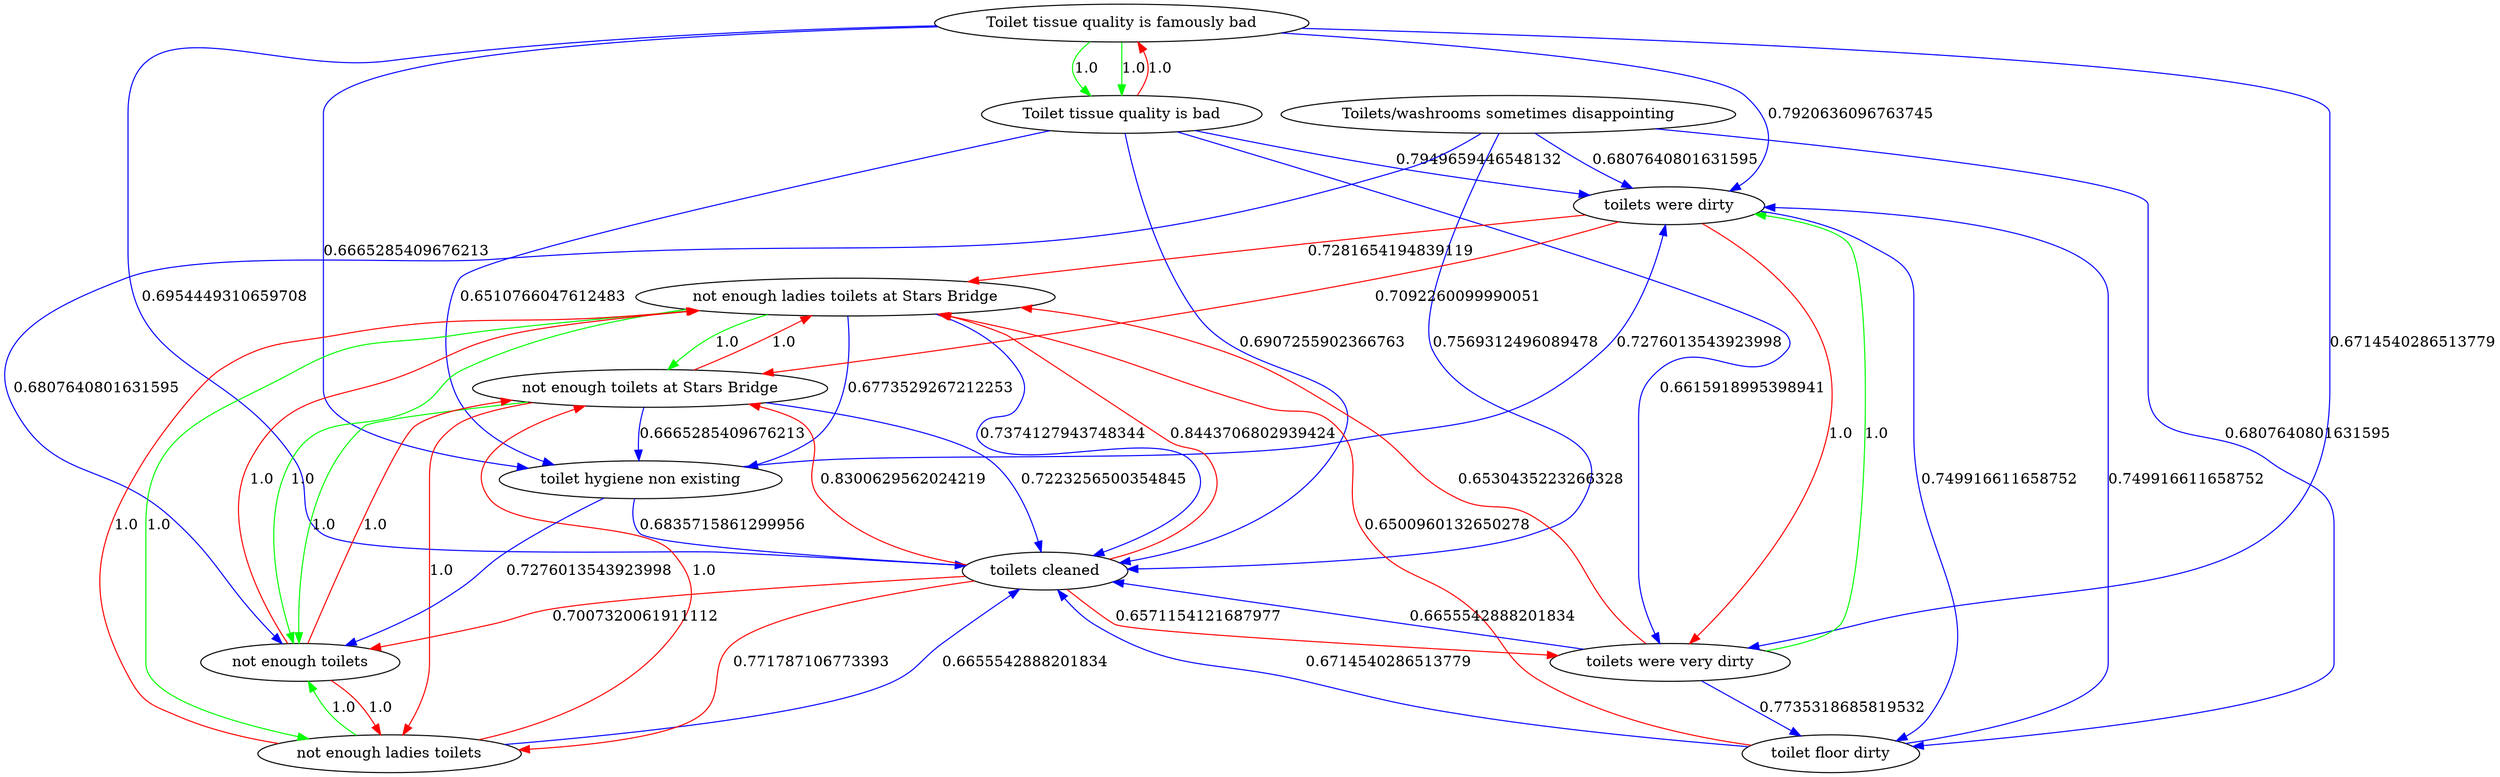 digraph rawGraph {
"Toilet tissue quality is famously bad";"Toilet tissue quality is bad";"Toilets/washrooms sometimes disappointing";"not enough ladies toilets at Stars Bridge";"not enough toilets at Stars Bridge";"not enough toilets";"not enough ladies toilets";"toilet floor dirty";"toilet hygiene non existing";"toilets cleaned";"toilets were very dirty";"toilets were dirty";"Toilet tissue quality is famously bad" -> "Toilet tissue quality is bad" [label=1.0] [color=green]
"Toilet tissue quality is famously bad" -> "Toilet tissue quality is bad" [label=1.0] [color=green]
"Toilet tissue quality is bad" -> "Toilet tissue quality is famously bad" [label=1.0] [color=red]
"not enough ladies toilets at Stars Bridge" -> "not enough toilets at Stars Bridge" [label=1.0] [color=green]
"not enough toilets at Stars Bridge" -> "not enough toilets" [label=1.0] [color=green]
"not enough ladies toilets at Stars Bridge" -> "not enough ladies toilets" [label=1.0] [color=green]
"not enough ladies toilets" -> "not enough toilets" [label=1.0] [color=green]
"not enough ladies toilets at Stars Bridge" -> "not enough toilets" [label=1.0] [color=green]
"not enough toilets at Stars Bridge" -> "not enough ladies toilets at Stars Bridge" [label=1.0] [color=red]
"not enough toilets at Stars Bridge" -> "not enough ladies toilets" [label=1.0] [color=red]
"not enough toilets" -> "not enough ladies toilets at Stars Bridge" [label=1.0] [color=red]
"not enough toilets" -> "not enough toilets at Stars Bridge" [label=1.0] [color=red]
"not enough toilets" -> "not enough ladies toilets" [label=1.0] [color=red]
"not enough ladies toilets" -> "not enough ladies toilets at Stars Bridge" [label=1.0] [color=red]
"not enough ladies toilets" -> "not enough toilets at Stars Bridge" [label=1.0] [color=red]
"Toilets/washrooms sometimes disappointing" -> "not enough toilets" [label=0.6807640801631595] [color=blue]
"Toilets/washrooms sometimes disappointing" -> "toilet floor dirty" [label=0.6807640801631595] [color=blue]
"toilet floor dirty" -> "not enough ladies toilets at Stars Bridge" [label=0.6500960132650278] [color=red]
"Toilet tissue quality is famously bad" -> "toilet hygiene non existing" [label=0.6665285409676213] [color=blue]
"Toilet tissue quality is bad" -> "toilet hygiene non existing" [label=0.6510766047612483] [color=blue]
"not enough ladies toilets at Stars Bridge" -> "toilet hygiene non existing" [label=0.6773529267212253] [color=blue]
"not enough toilets at Stars Bridge" -> "toilet hygiene non existing" [label=0.6665285409676213] [color=blue]
"toilet hygiene non existing" -> "not enough toilets" [label=0.7276013543923998] [color=blue]
"Toilet tissue quality is famously bad" -> "toilets cleaned" [label=0.6954449310659708] [color=blue]
"Toilet tissue quality is bad" -> "toilets cleaned" [label=0.6907255902366763] [color=blue]
"Toilets/washrooms sometimes disappointing" -> "toilets cleaned" [label=0.7569312496089478] [color=blue]
"not enough ladies toilets at Stars Bridge" -> "toilets cleaned" [label=0.7374127943748344] [color=blue]
"not enough toilets at Stars Bridge" -> "toilets cleaned" [label=0.7223256500354845] [color=blue]
"not enough ladies toilets" -> "toilets cleaned" [label=0.6655542888201834] [color=blue]
"toilet floor dirty" -> "toilets cleaned" [label=0.6714540286513779] [color=blue]
"toilet hygiene non existing" -> "toilets cleaned" [label=0.6835715861299956] [color=blue]
"toilets cleaned" -> "not enough ladies toilets at Stars Bridge" [label=0.8443706802939424] [color=red]
"toilets cleaned" -> "not enough toilets at Stars Bridge" [label=0.8300629562024219] [color=red]
"toilets cleaned" -> "not enough toilets" [label=0.7007320061911112] [color=red]
"toilets cleaned" -> "not enough ladies toilets" [label=0.771787106773393] [color=red]
"toilets were very dirty" -> "toilets were dirty" [label=1.0] [color=green]
"toilets were dirty" -> "toilets were very dirty" [label=1.0] [color=red]
"Toilet tissue quality is famously bad" -> "toilets were very dirty" [label=0.6714540286513779] [color=blue]
"Toilet tissue quality is famously bad" -> "toilets were dirty" [label=0.7920636096763745] [color=blue]
"Toilet tissue quality is bad" -> "toilets were very dirty" [label=0.6615918995398941] [color=blue]
"Toilet tissue quality is bad" -> "toilets were dirty" [label=0.7949659446548132] [color=blue]
"Toilets/washrooms sometimes disappointing" -> "toilets were dirty" [label=0.6807640801631595] [color=blue]
"toilet floor dirty" -> "toilets were dirty" [label=0.749916611658752] [color=blue]
"toilet hygiene non existing" -> "toilets were dirty" [label=0.7276013543923998] [color=blue]
"toilets cleaned" -> "toilets were very dirty" [label=0.6571154121687977] [color=red]
"toilets were very dirty" -> "not enough ladies toilets at Stars Bridge" [label=0.6530435223266328] [color=red]
"toilets were very dirty" -> "toilet floor dirty" [label=0.7735318685819532] [color=blue]
"toilets were very dirty" -> "toilets cleaned" [label=0.6655542888201834] [color=blue]
"toilets were dirty" -> "not enough ladies toilets at Stars Bridge" [label=0.7281654194839119] [color=red]
"toilets were dirty" -> "not enough toilets at Stars Bridge" [label=0.7092260099990051] [color=red]
"toilets were dirty" -> "toilet floor dirty" [label=0.749916611658752] [color=blue]
}
